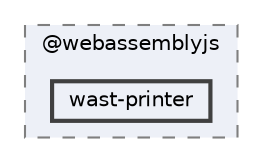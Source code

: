 digraph "pkiclassroomrescheduler/src/main/frontend/node_modules/@webassemblyjs/wast-printer"
{
 // LATEX_PDF_SIZE
  bgcolor="transparent";
  edge [fontname=Helvetica,fontsize=10,labelfontname=Helvetica,labelfontsize=10];
  node [fontname=Helvetica,fontsize=10,shape=box,height=0.2,width=0.4];
  compound=true
  subgraph clusterdir_b3e94aab20e94a5d7457593ecb275426 {
    graph [ bgcolor="#edf0f7", pencolor="grey50", label="@webassemblyjs", fontname=Helvetica,fontsize=10 style="filled,dashed", URL="dir_b3e94aab20e94a5d7457593ecb275426.html",tooltip=""]
  dir_b3aa3ad2bba611d497d49f31b3494fde [label="wast-printer", fillcolor="#edf0f7", color="grey25", style="filled,bold", URL="dir_b3aa3ad2bba611d497d49f31b3494fde.html",tooltip=""];
  }
}
